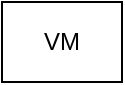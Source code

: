 <mxfile version="16.5.6" type="github">
  <diagram id="7xSU1VsMxAa6HMegwc-T" name="Page-1">
    <mxGraphModel dx="1159" dy="690" grid="1" gridSize="10" guides="1" tooltips="1" connect="1" arrows="1" fold="1" page="1" pageScale="1" pageWidth="827" pageHeight="1169" math="0" shadow="0">
      <root>
        <mxCell id="0" />
        <mxCell id="1" parent="0" />
        <mxCell id="pzt4fcJwZgWa0VNx7EeT-1" value="VM" style="rounded=0;whiteSpace=wrap;html=1;" vertex="1" parent="1">
          <mxGeometry x="550" y="150" width="60" height="40" as="geometry" />
        </mxCell>
      </root>
    </mxGraphModel>
  </diagram>
</mxfile>
